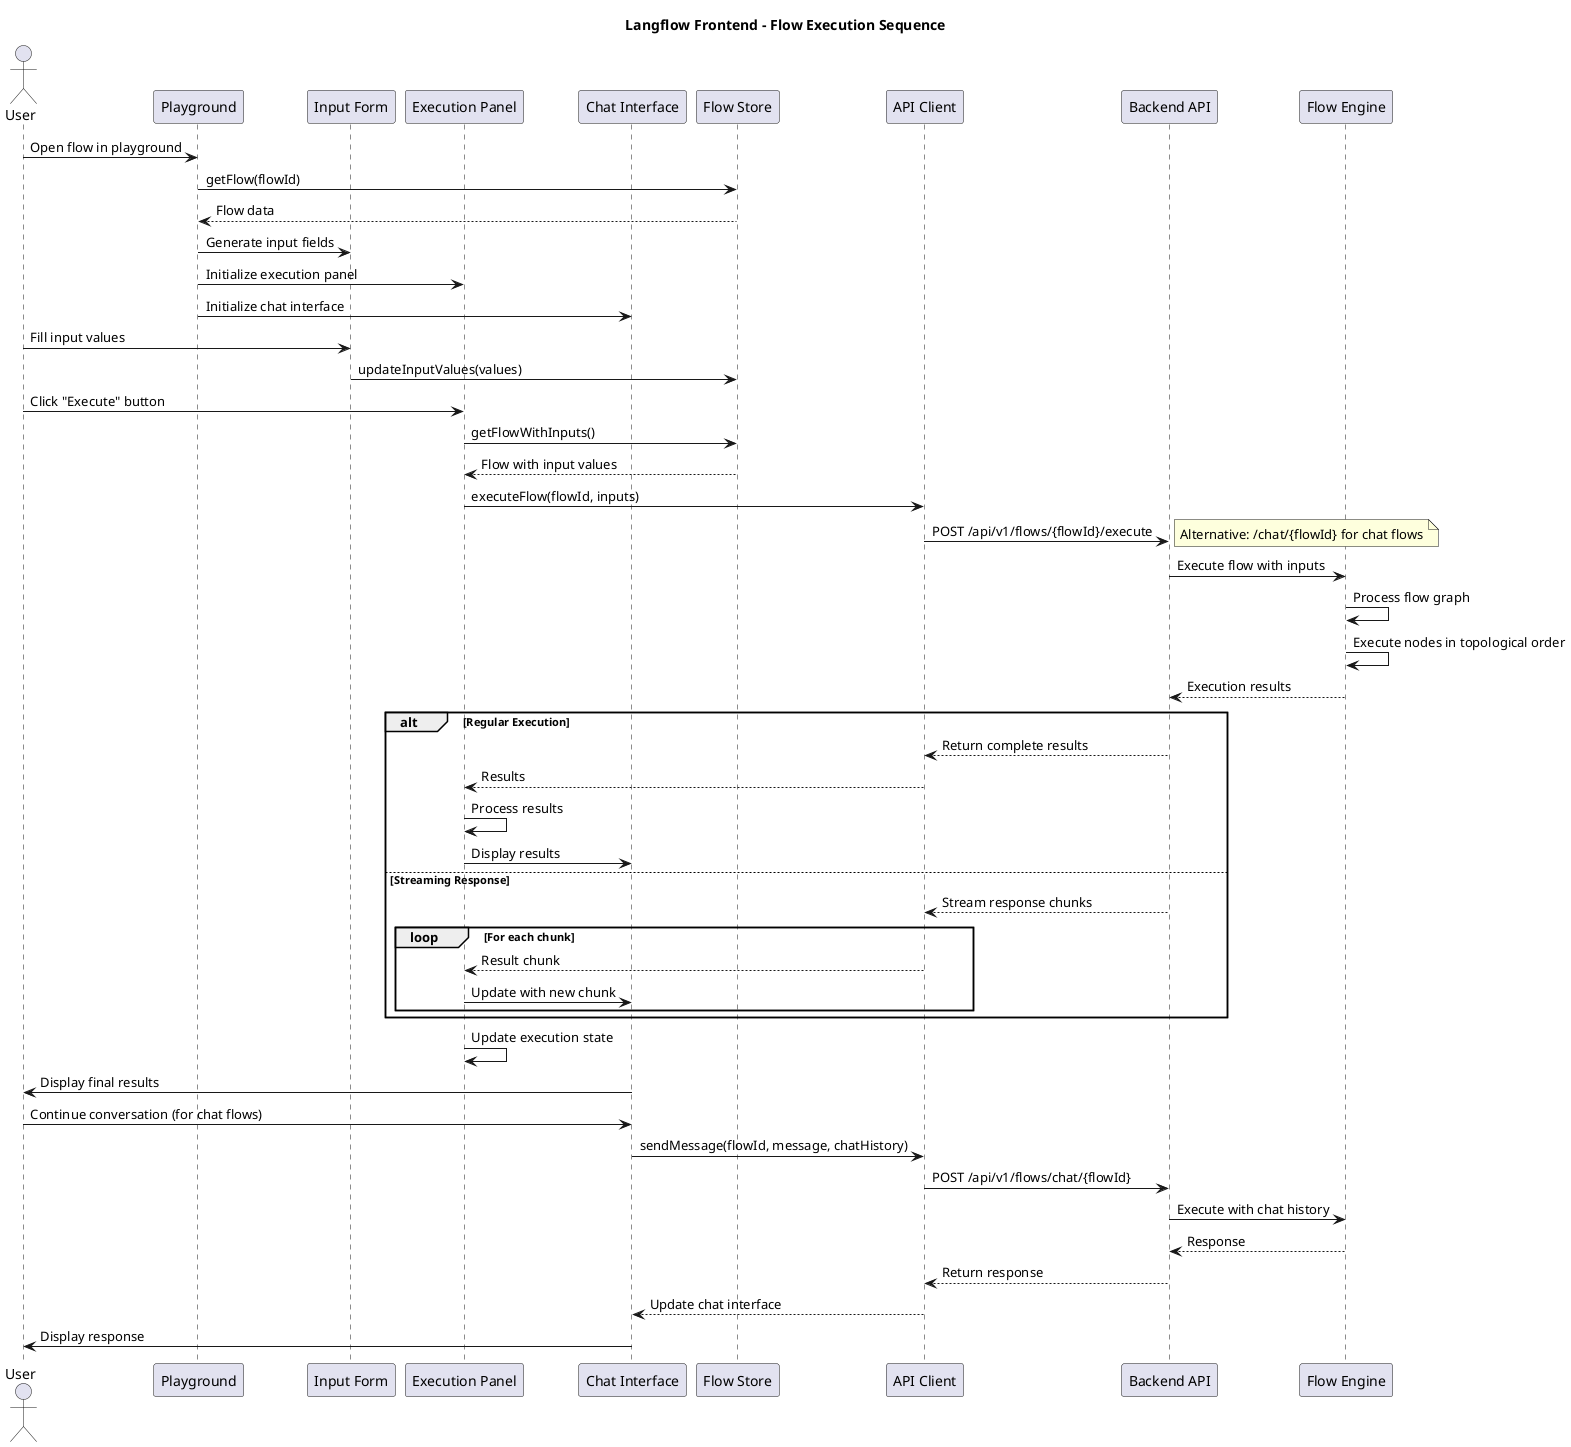 @startuml Frontend_Flow_Execution
title Langflow Frontend - Flow Execution Sequence

actor User
participant "Playground" as Playground
participant "Input Form" as InputForm
participant "Execution Panel" as ExecPanel
participant "Chat Interface" as ChatUI
participant "Flow Store" as FlowStore
participant "API Client" as APIClient
participant "Backend API" as BackendAPI
participant "Flow Engine" as FlowEngine

User -> Playground: Open flow in playground
Playground -> FlowStore: getFlow(flowId)
FlowStore --> Playground: Flow data
Playground -> InputForm: Generate input fields
Playground -> ExecPanel: Initialize execution panel
Playground -> ChatUI: Initialize chat interface

User -> InputForm: Fill input values
InputForm -> FlowStore: updateInputValues(values)

User -> ExecPanel: Click "Execute" button
ExecPanel -> FlowStore: getFlowWithInputs()
FlowStore --> ExecPanel: Flow with input values
ExecPanel -> APIClient: executeFlow(flowId, inputs)
APIClient -> BackendAPI: POST /api/v1/flows/{flowId}/execute
note right: Alternative: /chat/{flowId} for chat flows

BackendAPI -> FlowEngine: Execute flow with inputs
FlowEngine -> FlowEngine: Process flow graph
FlowEngine -> FlowEngine: Execute nodes in topological order
FlowEngine --> BackendAPI: Execution results

alt Regular Execution
    BackendAPI --> APIClient: Return complete results
    APIClient --> ExecPanel: Results
    ExecPanel -> ExecPanel: Process results
    ExecPanel -> ChatUI: Display results
else Streaming Response
    BackendAPI --> APIClient: Stream response chunks
    loop For each chunk
        APIClient --> ExecPanel: Result chunk
        ExecPanel -> ChatUI: Update with new chunk
    end
end

ExecPanel -> ExecPanel: Update execution state
ChatUI -> User: Display final results

User -> ChatUI: Continue conversation (for chat flows)
ChatUI -> APIClient: sendMessage(flowId, message, chatHistory)
APIClient -> BackendAPI: POST /api/v1/flows/chat/{flowId}
BackendAPI -> FlowEngine: Execute with chat history
FlowEngine --> BackendAPI: Response
BackendAPI --> APIClient: Return response
APIClient --> ChatUI: Update chat interface
ChatUI -> User: Display response

@enduml